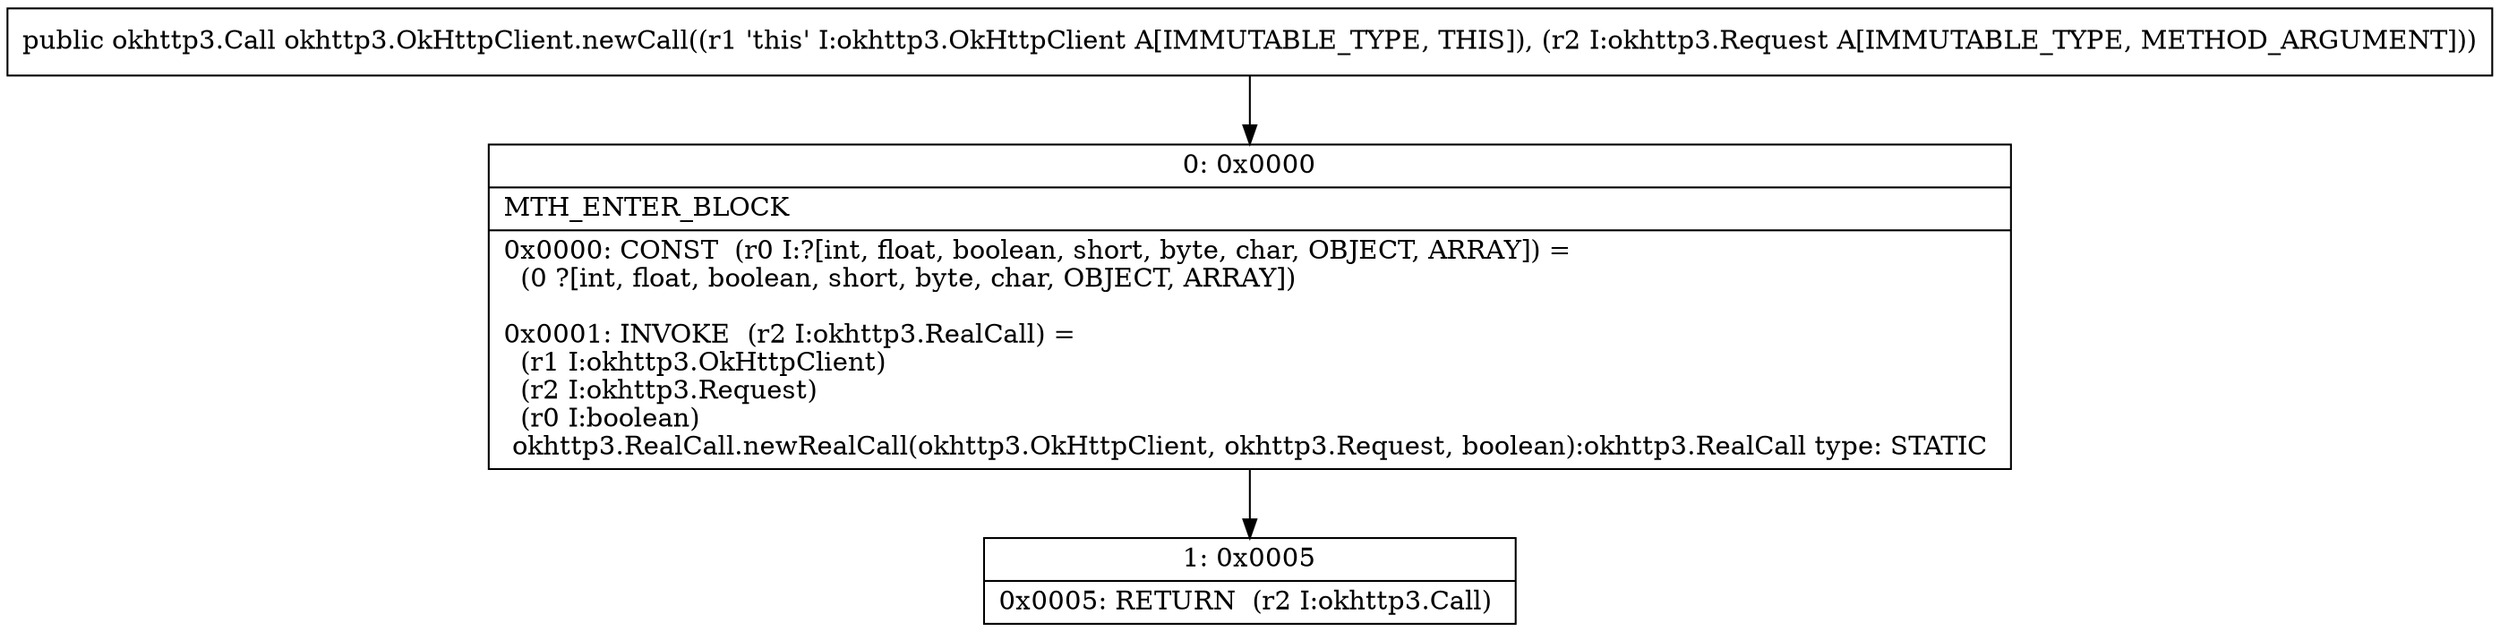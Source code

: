 digraph "CFG forokhttp3.OkHttpClient.newCall(Lokhttp3\/Request;)Lokhttp3\/Call;" {
Node_0 [shape=record,label="{0\:\ 0x0000|MTH_ENTER_BLOCK\l|0x0000: CONST  (r0 I:?[int, float, boolean, short, byte, char, OBJECT, ARRAY]) = \l  (0 ?[int, float, boolean, short, byte, char, OBJECT, ARRAY])\l \l0x0001: INVOKE  (r2 I:okhttp3.RealCall) = \l  (r1 I:okhttp3.OkHttpClient)\l  (r2 I:okhttp3.Request)\l  (r0 I:boolean)\l okhttp3.RealCall.newRealCall(okhttp3.OkHttpClient, okhttp3.Request, boolean):okhttp3.RealCall type: STATIC \l}"];
Node_1 [shape=record,label="{1\:\ 0x0005|0x0005: RETURN  (r2 I:okhttp3.Call) \l}"];
MethodNode[shape=record,label="{public okhttp3.Call okhttp3.OkHttpClient.newCall((r1 'this' I:okhttp3.OkHttpClient A[IMMUTABLE_TYPE, THIS]), (r2 I:okhttp3.Request A[IMMUTABLE_TYPE, METHOD_ARGUMENT])) }"];
MethodNode -> Node_0;
Node_0 -> Node_1;
}


